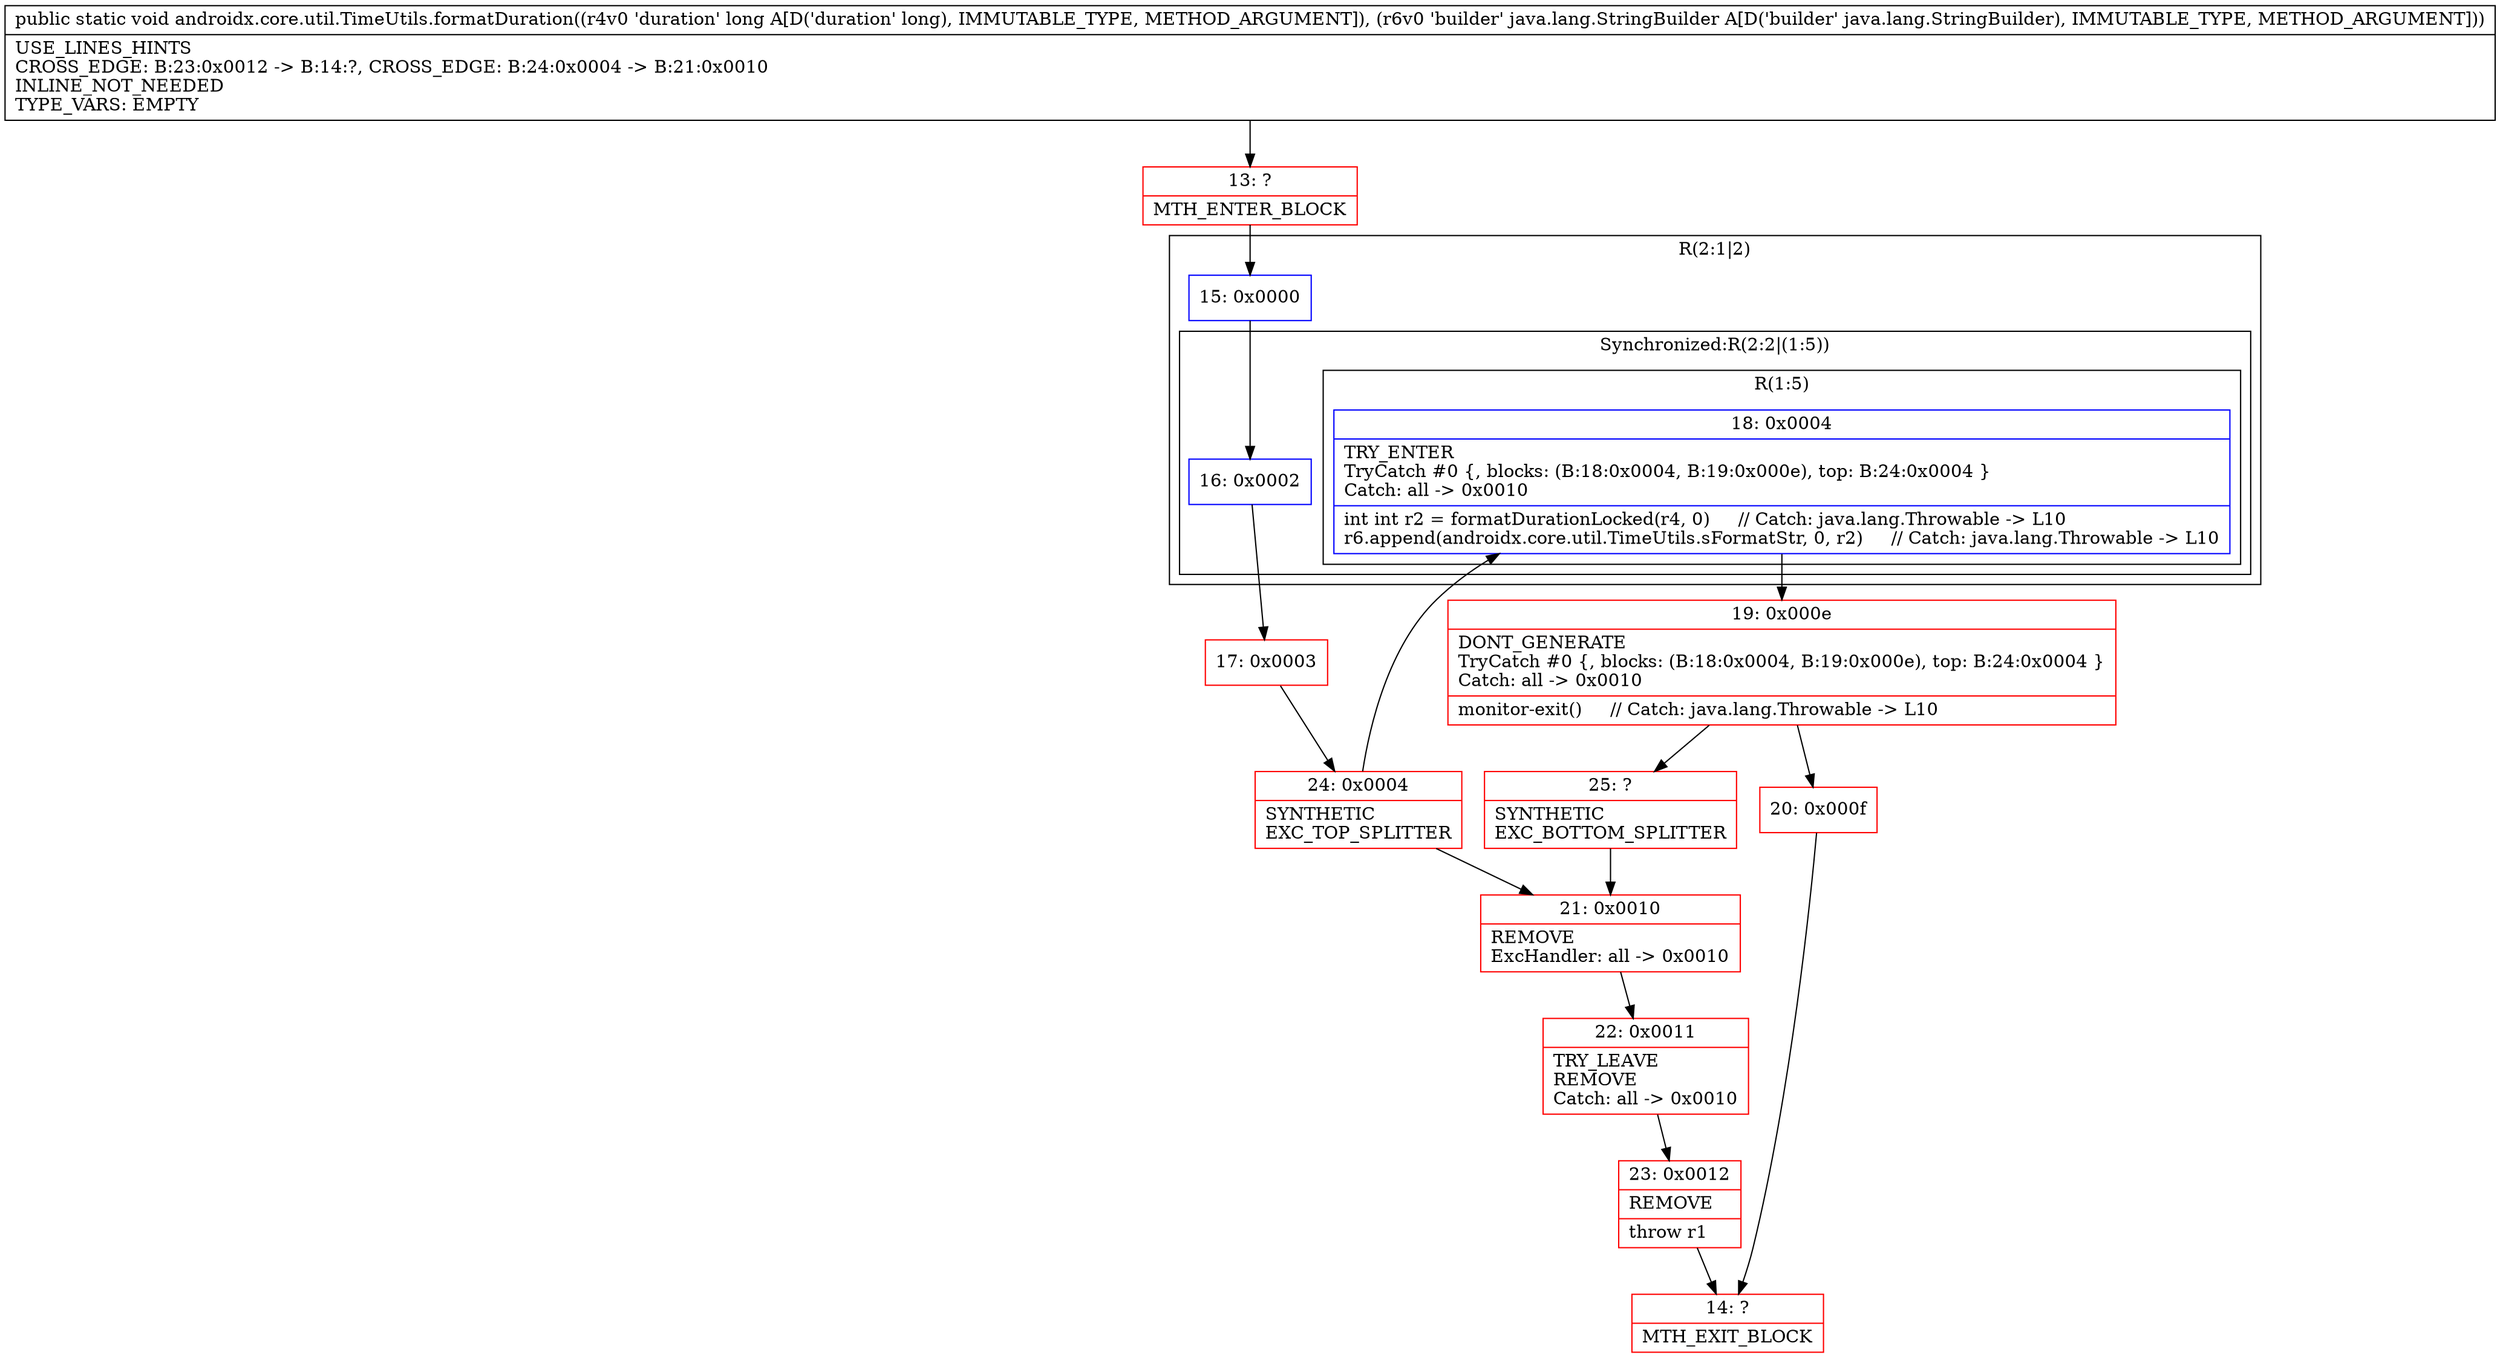 digraph "CFG forandroidx.core.util.TimeUtils.formatDuration(JLjava\/lang\/StringBuilder;)V" {
subgraph cluster_Region_2059534755 {
label = "R(2:1|2)";
node [shape=record,color=blue];
Node_15 [shape=record,label="{15\:\ 0x0000}"];
subgraph cluster_SynchronizedRegion_980836895 {
label = "Synchronized:R(2:2|(1:5))";
node [shape=record,color=blue];
Node_16 [shape=record,label="{16\:\ 0x0002}"];
subgraph cluster_Region_595837725 {
label = "R(1:5)";
node [shape=record,color=blue];
Node_18 [shape=record,label="{18\:\ 0x0004|TRY_ENTER\lTryCatch #0 \{, blocks: (B:18:0x0004, B:19:0x000e), top: B:24:0x0004 \}\lCatch: all \-\> 0x0010\l|int int r2 = formatDurationLocked(r4, 0)     \/\/ Catch: java.lang.Throwable \-\> L10\lr6.append(androidx.core.util.TimeUtils.sFormatStr, 0, r2)     \/\/ Catch: java.lang.Throwable \-\> L10\l}"];
}
}
}
Node_13 [shape=record,color=red,label="{13\:\ ?|MTH_ENTER_BLOCK\l}"];
Node_17 [shape=record,color=red,label="{17\:\ 0x0003}"];
Node_24 [shape=record,color=red,label="{24\:\ 0x0004|SYNTHETIC\lEXC_TOP_SPLITTER\l}"];
Node_19 [shape=record,color=red,label="{19\:\ 0x000e|DONT_GENERATE\lTryCatch #0 \{, blocks: (B:18:0x0004, B:19:0x000e), top: B:24:0x0004 \}\lCatch: all \-\> 0x0010\l|monitor\-exit()     \/\/ Catch: java.lang.Throwable \-\> L10\l}"];
Node_20 [shape=record,color=red,label="{20\:\ 0x000f}"];
Node_14 [shape=record,color=red,label="{14\:\ ?|MTH_EXIT_BLOCK\l}"];
Node_25 [shape=record,color=red,label="{25\:\ ?|SYNTHETIC\lEXC_BOTTOM_SPLITTER\l}"];
Node_21 [shape=record,color=red,label="{21\:\ 0x0010|REMOVE\lExcHandler: all \-\> 0x0010\l}"];
Node_22 [shape=record,color=red,label="{22\:\ 0x0011|TRY_LEAVE\lREMOVE\lCatch: all \-\> 0x0010\l}"];
Node_23 [shape=record,color=red,label="{23\:\ 0x0012|REMOVE\l|throw r1\l}"];
MethodNode[shape=record,label="{public static void androidx.core.util.TimeUtils.formatDuration((r4v0 'duration' long A[D('duration' long), IMMUTABLE_TYPE, METHOD_ARGUMENT]), (r6v0 'builder' java.lang.StringBuilder A[D('builder' java.lang.StringBuilder), IMMUTABLE_TYPE, METHOD_ARGUMENT]))  | USE_LINES_HINTS\lCROSS_EDGE: B:23:0x0012 \-\> B:14:?, CROSS_EDGE: B:24:0x0004 \-\> B:21:0x0010\lINLINE_NOT_NEEDED\lTYPE_VARS: EMPTY\l}"];
MethodNode -> Node_13;Node_15 -> Node_16;
Node_16 -> Node_17;
Node_18 -> Node_19;
Node_13 -> Node_15;
Node_17 -> Node_24;
Node_24 -> Node_18;
Node_24 -> Node_21;
Node_19 -> Node_20;
Node_19 -> Node_25;
Node_20 -> Node_14;
Node_25 -> Node_21;
Node_21 -> Node_22;
Node_22 -> Node_23;
Node_23 -> Node_14;
}

